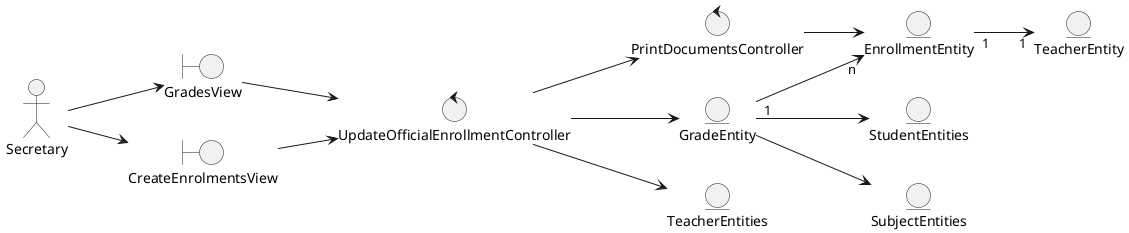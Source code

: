 @startuml
left to right direction

actor Secretary

boundary GradesView
boundary CreateEnrolmentsView

control UpdateOfficialEnrollmentController
control PrintDocumentsController

entity EnrollmentEntity
entity StudentEntities
entity TeacherEntity
entity GradeEntity
entity SubjectEntities
entity TeacherEntities


'--- Actor relations ---
Secretary --> GradesView
Secretary --> CreateEnrolmentsView


'--- Views relations ---
GradesView --> UpdateOfficialEnrollmentController
CreateEnrolmentsView --> UpdateOfficialEnrollmentController


'--- Controllers relations ---
UpdateOfficialEnrollmentController --> GradeEntity
UpdateOfficialEnrollmentController --> TeacherEntities
UpdateOfficialEnrollmentController --> PrintDocumentsController

PrintDocumentsController --> EnrollmentEntity


'--- Entities relations ---
GradeEntity --> SubjectEntities
GradeEntity "1" --> "n" EnrollmentEntity
GradeEntity --> StudentEntities

EnrollmentEntity "1" --> "1" TeacherEntity
@enduml
